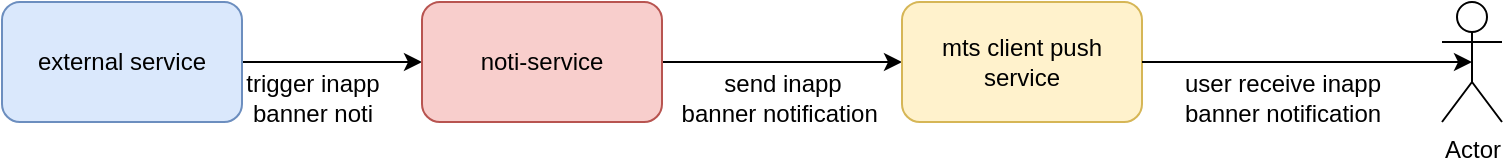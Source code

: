 <mxfile version="24.7.7">
  <diagram name="第 1 页" id="E-EqVpPUC8KQxF-GEif7">
    <mxGraphModel dx="1306" dy="774" grid="1" gridSize="10" guides="1" tooltips="1" connect="1" arrows="1" fold="1" page="1" pageScale="1" pageWidth="3300" pageHeight="4681" math="0" shadow="0">
      <root>
        <mxCell id="0" />
        <mxCell id="1" parent="0" />
        <mxCell id="V5cFmOrCDkgjCt-jMqXi-9" style="edgeStyle=orthogonalEdgeStyle;rounded=0;orthogonalLoop=1;jettySize=auto;html=1;exitX=1;exitY=0.5;exitDx=0;exitDy=0;entryX=0;entryY=0.5;entryDx=0;entryDy=0;" edge="1" parent="1" source="V5cFmOrCDkgjCt-jMqXi-6" target="V5cFmOrCDkgjCt-jMqXi-7">
          <mxGeometry relative="1" as="geometry" />
        </mxCell>
        <mxCell id="V5cFmOrCDkgjCt-jMqXi-6" value="external service" style="rounded=1;whiteSpace=wrap;html=1;fillColor=#dae8fc;strokeColor=#6c8ebf;" vertex="1" parent="1">
          <mxGeometry x="230" y="280" width="120" height="60" as="geometry" />
        </mxCell>
        <mxCell id="V5cFmOrCDkgjCt-jMqXi-13" style="edgeStyle=orthogonalEdgeStyle;rounded=0;orthogonalLoop=1;jettySize=auto;html=1;exitX=1;exitY=0.5;exitDx=0;exitDy=0;entryX=0;entryY=0.5;entryDx=0;entryDy=0;" edge="1" parent="1" source="V5cFmOrCDkgjCt-jMqXi-7" target="V5cFmOrCDkgjCt-jMqXi-12">
          <mxGeometry relative="1" as="geometry" />
        </mxCell>
        <mxCell id="V5cFmOrCDkgjCt-jMqXi-7" value="noti-service" style="rounded=1;whiteSpace=wrap;html=1;fillColor=#f8cecc;strokeColor=#b85450;" vertex="1" parent="1">
          <mxGeometry x="440" y="280" width="120" height="60" as="geometry" />
        </mxCell>
        <mxCell id="V5cFmOrCDkgjCt-jMqXi-11" value="trigger inapp &lt;br&gt;banner noti" style="text;html=1;align=center;verticalAlign=middle;resizable=0;points=[];autosize=1;strokeColor=none;fillColor=none;" vertex="1" parent="1">
          <mxGeometry x="340" y="308" width="90" height="40" as="geometry" />
        </mxCell>
        <mxCell id="V5cFmOrCDkgjCt-jMqXi-12" value="mts client push service" style="rounded=1;whiteSpace=wrap;html=1;fillColor=#fff2cc;strokeColor=#d6b656;" vertex="1" parent="1">
          <mxGeometry x="680" y="280" width="120" height="60" as="geometry" />
        </mxCell>
        <mxCell id="V5cFmOrCDkgjCt-jMqXi-14" value="send inapp &lt;br&gt;banner notification&amp;nbsp;" style="text;html=1;align=center;verticalAlign=middle;resizable=0;points=[];autosize=1;strokeColor=none;fillColor=none;" vertex="1" parent="1">
          <mxGeometry x="560" y="308" width="120" height="40" as="geometry" />
        </mxCell>
        <mxCell id="V5cFmOrCDkgjCt-jMqXi-15" value="Actor" style="shape=umlActor;verticalLabelPosition=bottom;verticalAlign=top;html=1;outlineConnect=0;" vertex="1" parent="1">
          <mxGeometry x="950" y="280" width="30" height="60" as="geometry" />
        </mxCell>
        <mxCell id="V5cFmOrCDkgjCt-jMqXi-16" style="edgeStyle=orthogonalEdgeStyle;rounded=0;orthogonalLoop=1;jettySize=auto;html=1;exitX=1;exitY=0.5;exitDx=0;exitDy=0;entryX=0.5;entryY=0.5;entryDx=0;entryDy=0;entryPerimeter=0;" edge="1" parent="1" source="V5cFmOrCDkgjCt-jMqXi-12" target="V5cFmOrCDkgjCt-jMqXi-15">
          <mxGeometry relative="1" as="geometry" />
        </mxCell>
        <mxCell id="V5cFmOrCDkgjCt-jMqXi-17" value="user receive inapp &lt;br&gt;banner notification" style="text;html=1;align=center;verticalAlign=middle;resizable=0;points=[];autosize=1;strokeColor=none;fillColor=none;" vertex="1" parent="1">
          <mxGeometry x="810" y="308" width="120" height="40" as="geometry" />
        </mxCell>
      </root>
    </mxGraphModel>
  </diagram>
</mxfile>
